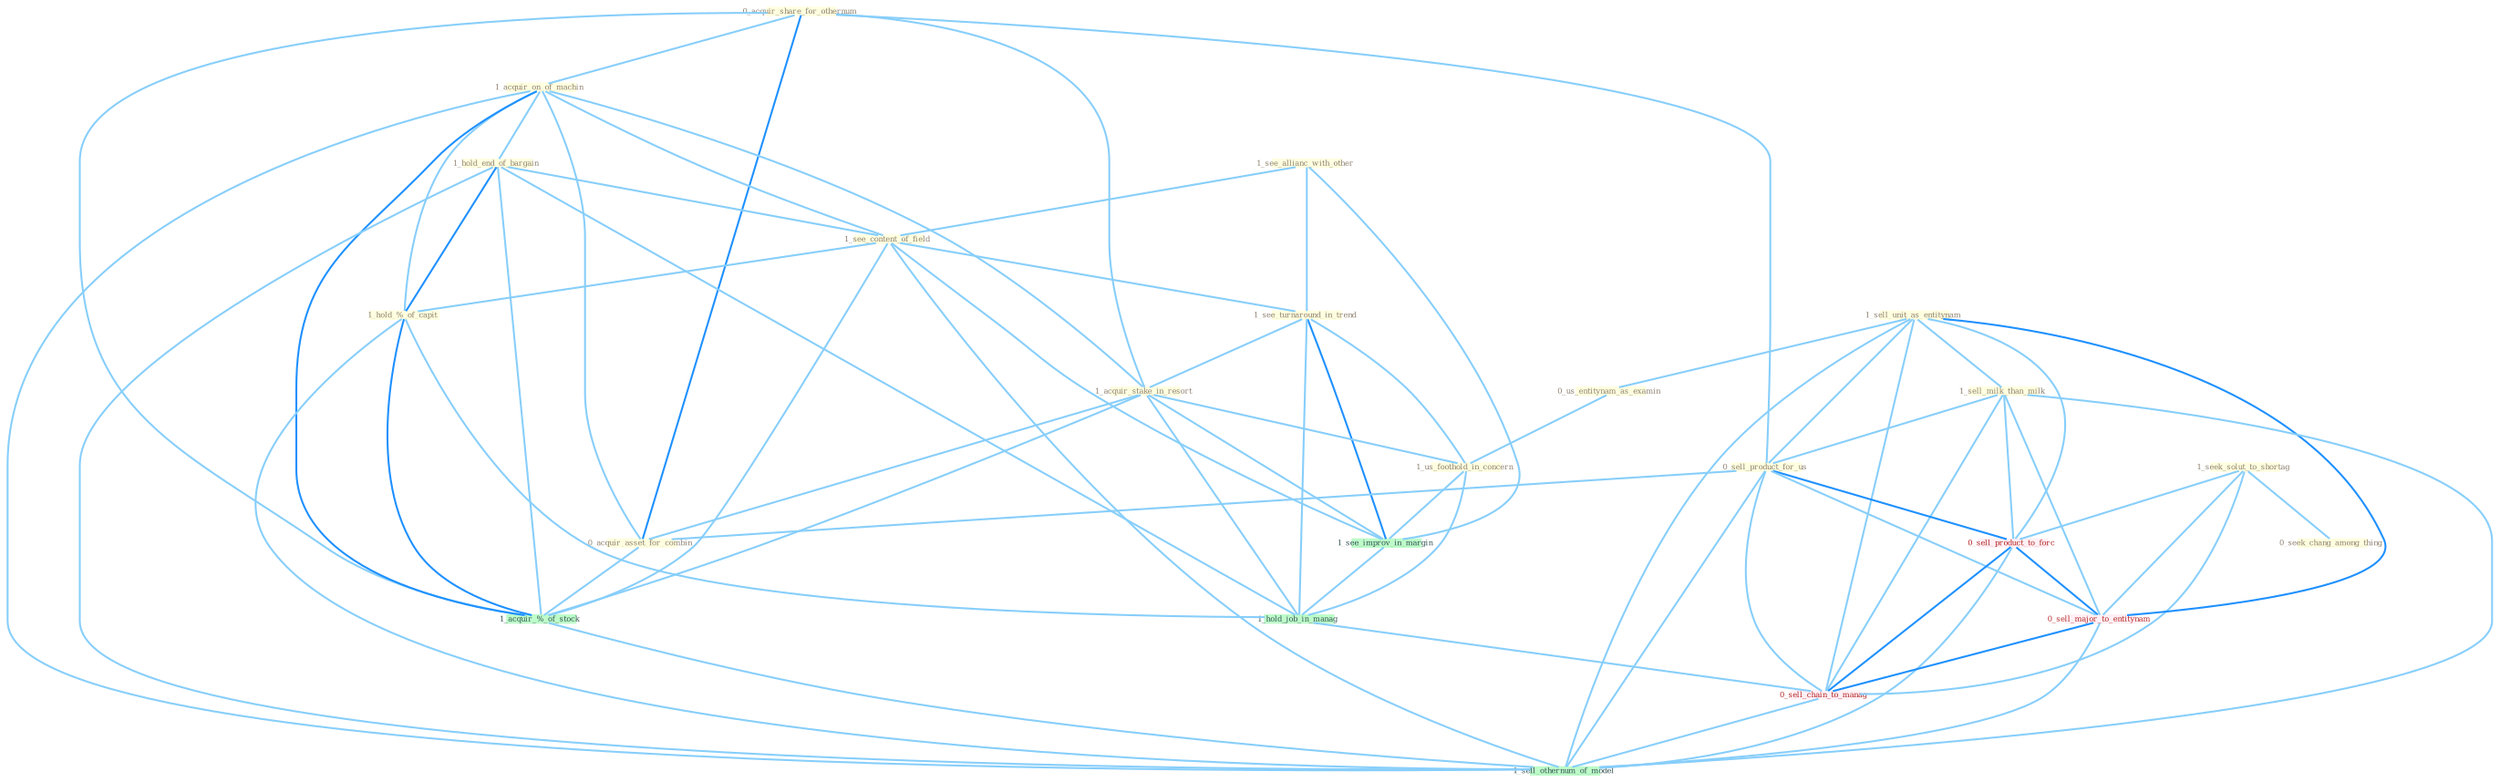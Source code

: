 Graph G{ 
    node
    [shape=polygon,style=filled,width=.5,height=.06,color="#BDFCC9",fixedsize=true,fontsize=4,
    fontcolor="#2f4f4f"];
    {node
    [color="#ffffe0", fontcolor="#8b7d6b"] "1_see_allianc_with_other " "0_acquir_share_for_othernum " "1_seek_solut_to_shortag " "1_acquir_on_of_machin " "1_hold_end_of_bargain " "1_sell_unit_as_entitynam " "1_see_content_of_field " "1_see_turnaround_in_trend " "1_sell_milk_than_milk " "0_seek_chang_among_thing " "1_acquir_stake_in_resort " "0_sell_product_for_us " "0_us_entitynam_as_examin " "1_hold_%_of_capit " "1_us_foothold_in_concern " "0_acquir_asset_for_combin "}
{node [color="#fff0f5", fontcolor="#b22222"] "0_sell_product_to_forc " "0_sell_major_to_entitynam " "0_sell_chain_to_manag "}
edge [color="#B0E2FF"];

	"1_see_allianc_with_other " -- "1_see_content_of_field " [w="1", color="#87cefa" ];
	"1_see_allianc_with_other " -- "1_see_turnaround_in_trend " [w="1", color="#87cefa" ];
	"1_see_allianc_with_other " -- "1_see_improv_in_margin " [w="1", color="#87cefa" ];
	"0_acquir_share_for_othernum " -- "1_acquir_on_of_machin " [w="1", color="#87cefa" ];
	"0_acquir_share_for_othernum " -- "1_acquir_stake_in_resort " [w="1", color="#87cefa" ];
	"0_acquir_share_for_othernum " -- "0_sell_product_for_us " [w="1", color="#87cefa" ];
	"0_acquir_share_for_othernum " -- "0_acquir_asset_for_combin " [w="2", color="#1e90ff" , len=0.8];
	"0_acquir_share_for_othernum " -- "1_acquir_%_of_stock " [w="1", color="#87cefa" ];
	"1_seek_solut_to_shortag " -- "0_seek_chang_among_thing " [w="1", color="#87cefa" ];
	"1_seek_solut_to_shortag " -- "0_sell_product_to_forc " [w="1", color="#87cefa" ];
	"1_seek_solut_to_shortag " -- "0_sell_major_to_entitynam " [w="1", color="#87cefa" ];
	"1_seek_solut_to_shortag " -- "0_sell_chain_to_manag " [w="1", color="#87cefa" ];
	"1_acquir_on_of_machin " -- "1_hold_end_of_bargain " [w="1", color="#87cefa" ];
	"1_acquir_on_of_machin " -- "1_see_content_of_field " [w="1", color="#87cefa" ];
	"1_acquir_on_of_machin " -- "1_acquir_stake_in_resort " [w="1", color="#87cefa" ];
	"1_acquir_on_of_machin " -- "1_hold_%_of_capit " [w="1", color="#87cefa" ];
	"1_acquir_on_of_machin " -- "0_acquir_asset_for_combin " [w="1", color="#87cefa" ];
	"1_acquir_on_of_machin " -- "1_acquir_%_of_stock " [w="2", color="#1e90ff" , len=0.8];
	"1_acquir_on_of_machin " -- "1_sell_othernum_of_model " [w="1", color="#87cefa" ];
	"1_hold_end_of_bargain " -- "1_see_content_of_field " [w="1", color="#87cefa" ];
	"1_hold_end_of_bargain " -- "1_hold_%_of_capit " [w="2", color="#1e90ff" , len=0.8];
	"1_hold_end_of_bargain " -- "1_acquir_%_of_stock " [w="1", color="#87cefa" ];
	"1_hold_end_of_bargain " -- "1_hold_job_in_manag " [w="1", color="#87cefa" ];
	"1_hold_end_of_bargain " -- "1_sell_othernum_of_model " [w="1", color="#87cefa" ];
	"1_sell_unit_as_entitynam " -- "1_sell_milk_than_milk " [w="1", color="#87cefa" ];
	"1_sell_unit_as_entitynam " -- "0_sell_product_for_us " [w="1", color="#87cefa" ];
	"1_sell_unit_as_entitynam " -- "0_us_entitynam_as_examin " [w="1", color="#87cefa" ];
	"1_sell_unit_as_entitynam " -- "0_sell_product_to_forc " [w="1", color="#87cefa" ];
	"1_sell_unit_as_entitynam " -- "0_sell_major_to_entitynam " [w="2", color="#1e90ff" , len=0.8];
	"1_sell_unit_as_entitynam " -- "0_sell_chain_to_manag " [w="1", color="#87cefa" ];
	"1_sell_unit_as_entitynam " -- "1_sell_othernum_of_model " [w="1", color="#87cefa" ];
	"1_see_content_of_field " -- "1_see_turnaround_in_trend " [w="1", color="#87cefa" ];
	"1_see_content_of_field " -- "1_hold_%_of_capit " [w="1", color="#87cefa" ];
	"1_see_content_of_field " -- "1_see_improv_in_margin " [w="1", color="#87cefa" ];
	"1_see_content_of_field " -- "1_acquir_%_of_stock " [w="1", color="#87cefa" ];
	"1_see_content_of_field " -- "1_sell_othernum_of_model " [w="1", color="#87cefa" ];
	"1_see_turnaround_in_trend " -- "1_acquir_stake_in_resort " [w="1", color="#87cefa" ];
	"1_see_turnaround_in_trend " -- "1_us_foothold_in_concern " [w="1", color="#87cefa" ];
	"1_see_turnaround_in_trend " -- "1_see_improv_in_margin " [w="2", color="#1e90ff" , len=0.8];
	"1_see_turnaround_in_trend " -- "1_hold_job_in_manag " [w="1", color="#87cefa" ];
	"1_sell_milk_than_milk " -- "0_sell_product_for_us " [w="1", color="#87cefa" ];
	"1_sell_milk_than_milk " -- "0_sell_product_to_forc " [w="1", color="#87cefa" ];
	"1_sell_milk_than_milk " -- "0_sell_major_to_entitynam " [w="1", color="#87cefa" ];
	"1_sell_milk_than_milk " -- "0_sell_chain_to_manag " [w="1", color="#87cefa" ];
	"1_sell_milk_than_milk " -- "1_sell_othernum_of_model " [w="1", color="#87cefa" ];
	"1_acquir_stake_in_resort " -- "1_us_foothold_in_concern " [w="1", color="#87cefa" ];
	"1_acquir_stake_in_resort " -- "0_acquir_asset_for_combin " [w="1", color="#87cefa" ];
	"1_acquir_stake_in_resort " -- "1_see_improv_in_margin " [w="1", color="#87cefa" ];
	"1_acquir_stake_in_resort " -- "1_acquir_%_of_stock " [w="1", color="#87cefa" ];
	"1_acquir_stake_in_resort " -- "1_hold_job_in_manag " [w="1", color="#87cefa" ];
	"0_sell_product_for_us " -- "0_acquir_asset_for_combin " [w="1", color="#87cefa" ];
	"0_sell_product_for_us " -- "0_sell_product_to_forc " [w="2", color="#1e90ff" , len=0.8];
	"0_sell_product_for_us " -- "0_sell_major_to_entitynam " [w="1", color="#87cefa" ];
	"0_sell_product_for_us " -- "0_sell_chain_to_manag " [w="1", color="#87cefa" ];
	"0_sell_product_for_us " -- "1_sell_othernum_of_model " [w="1", color="#87cefa" ];
	"0_us_entitynam_as_examin " -- "1_us_foothold_in_concern " [w="1", color="#87cefa" ];
	"1_hold_%_of_capit " -- "1_acquir_%_of_stock " [w="2", color="#1e90ff" , len=0.8];
	"1_hold_%_of_capit " -- "1_hold_job_in_manag " [w="1", color="#87cefa" ];
	"1_hold_%_of_capit " -- "1_sell_othernum_of_model " [w="1", color="#87cefa" ];
	"1_us_foothold_in_concern " -- "1_see_improv_in_margin " [w="1", color="#87cefa" ];
	"1_us_foothold_in_concern " -- "1_hold_job_in_manag " [w="1", color="#87cefa" ];
	"0_acquir_asset_for_combin " -- "1_acquir_%_of_stock " [w="1", color="#87cefa" ];
	"1_see_improv_in_margin " -- "1_hold_job_in_manag " [w="1", color="#87cefa" ];
	"1_acquir_%_of_stock " -- "1_sell_othernum_of_model " [w="1", color="#87cefa" ];
	"1_hold_job_in_manag " -- "0_sell_chain_to_manag " [w="1", color="#87cefa" ];
	"0_sell_product_to_forc " -- "0_sell_major_to_entitynam " [w="2", color="#1e90ff" , len=0.8];
	"0_sell_product_to_forc " -- "0_sell_chain_to_manag " [w="2", color="#1e90ff" , len=0.8];
	"0_sell_product_to_forc " -- "1_sell_othernum_of_model " [w="1", color="#87cefa" ];
	"0_sell_major_to_entitynam " -- "0_sell_chain_to_manag " [w="2", color="#1e90ff" , len=0.8];
	"0_sell_major_to_entitynam " -- "1_sell_othernum_of_model " [w="1", color="#87cefa" ];
	"0_sell_chain_to_manag " -- "1_sell_othernum_of_model " [w="1", color="#87cefa" ];
}